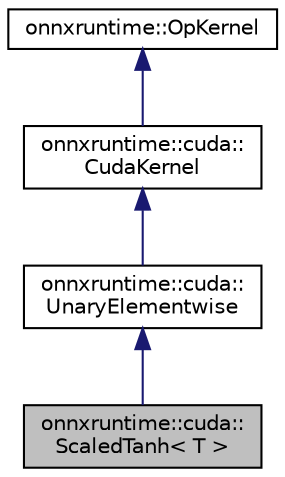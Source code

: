 digraph "onnxruntime::cuda::ScaledTanh&lt; T &gt;"
{
  edge [fontname="Helvetica",fontsize="10",labelfontname="Helvetica",labelfontsize="10"];
  node [fontname="Helvetica",fontsize="10",shape=record];
  Node0 [label="onnxruntime::cuda::\lScaledTanh\< T \>",height=0.2,width=0.4,color="black", fillcolor="grey75", style="filled", fontcolor="black"];
  Node1 -> Node0 [dir="back",color="midnightblue",fontsize="10",style="solid",fontname="Helvetica"];
  Node1 [label="onnxruntime::cuda::\lUnaryElementwise",height=0.2,width=0.4,color="black", fillcolor="white", style="filled",URL="$classonnxruntime_1_1cuda_1_1UnaryElementwise.html"];
  Node2 -> Node1 [dir="back",color="midnightblue",fontsize="10",style="solid",fontname="Helvetica"];
  Node2 [label="onnxruntime::cuda::\lCudaKernel",height=0.2,width=0.4,color="black", fillcolor="white", style="filled",URL="$classonnxruntime_1_1cuda_1_1CudaKernel.html"];
  Node3 -> Node2 [dir="back",color="midnightblue",fontsize="10",style="solid",fontname="Helvetica"];
  Node3 [label="onnxruntime::OpKernel",height=0.2,width=0.4,color="black", fillcolor="white", style="filled",URL="$classonnxruntime_1_1OpKernel.html"];
}
